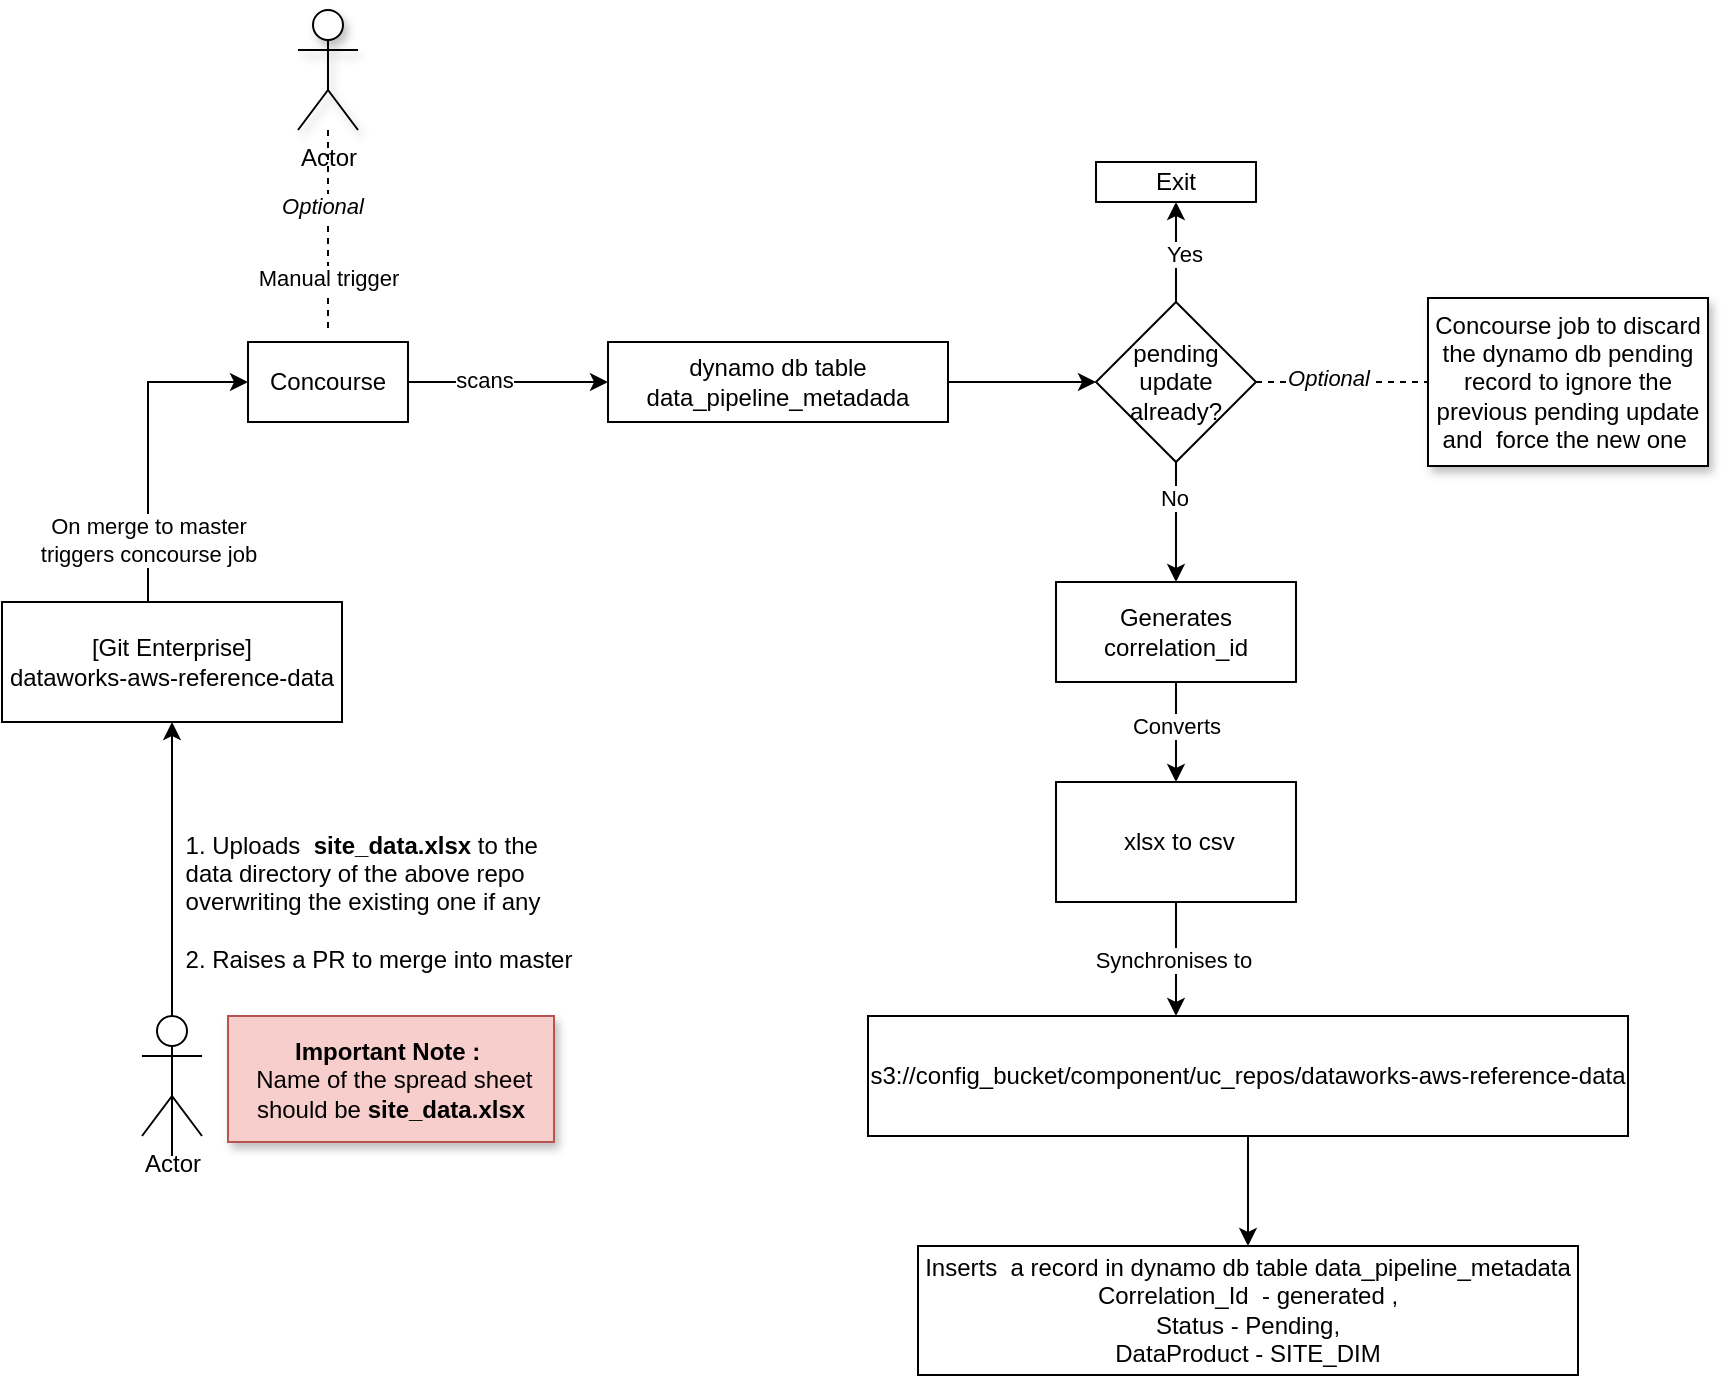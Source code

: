 <mxfile version="14.6.9" type="github">
  <diagram id="JY1vmuGkY0P2LUi2-qNI" name="Page-1">
    <mxGraphModel dx="1426" dy="794" grid="1" gridSize="10" guides="1" tooltips="1" connect="1" arrows="1" fold="1" page="1" pageScale="1" pageWidth="827" pageHeight="1169" math="0" shadow="0">
      <root>
        <mxCell id="0" />
        <mxCell id="1" parent="0" />
        <mxCell id="w1QsJmdibLaZv8pq3Ymb-13" style="edgeStyle=orthogonalEdgeStyle;rounded=0;orthogonalLoop=1;jettySize=auto;html=1;entryX=0;entryY=0.5;entryDx=0;entryDy=0;" edge="1" parent="1" source="w1QsJmdibLaZv8pq3Ymb-1" target="w1QsJmdibLaZv8pq3Ymb-26">
          <mxGeometry relative="1" as="geometry">
            <Array as="points">
              <mxPoint x="80" y="206" />
            </Array>
          </mxGeometry>
        </mxCell>
        <mxCell id="w1QsJmdibLaZv8pq3Ymb-24" value="On merge to master&lt;br&gt;triggers concourse job" style="edgeLabel;html=1;align=center;verticalAlign=middle;resizable=0;points=[];" vertex="1" connectable="0" parent="w1QsJmdibLaZv8pq3Ymb-13">
          <mxGeometry x="-0.606" relative="1" as="geometry">
            <mxPoint as="offset" />
          </mxGeometry>
        </mxCell>
        <mxCell id="w1QsJmdibLaZv8pq3Ymb-1" value="[Git Enterprise]&lt;br&gt;dataworks-aws-reference-data" style="rounded=0;whiteSpace=wrap;html=1;" vertex="1" parent="1">
          <mxGeometry x="7" y="316" width="170" height="60" as="geometry" />
        </mxCell>
        <mxCell id="w1QsJmdibLaZv8pq3Ymb-5" style="edgeStyle=orthogonalEdgeStyle;rounded=0;orthogonalLoop=1;jettySize=auto;html=1;entryX=0.5;entryY=1;entryDx=0;entryDy=0;" edge="1" parent="1" source="w1QsJmdibLaZv8pq3Ymb-3" target="w1QsJmdibLaZv8pq3Ymb-1">
          <mxGeometry relative="1" as="geometry">
            <Array as="points">
              <mxPoint x="92" y="593" />
              <mxPoint x="92" y="383" />
            </Array>
          </mxGeometry>
        </mxCell>
        <mxCell id="w1QsJmdibLaZv8pq3Ymb-3" value="Actor" style="shape=umlActor;verticalLabelPosition=bottom;verticalAlign=top;html=1;outlineConnect=0;" vertex="1" parent="1">
          <mxGeometry x="77" y="523" width="30" height="60" as="geometry" />
        </mxCell>
        <mxCell id="w1QsJmdibLaZv8pq3Ymb-7" value="&lt;div style=&quot;text-align: justify&quot;&gt;1. Uploads &amp;nbsp;&lt;b&gt;site_data.xlsx&lt;/b&gt; to the&lt;/div&gt;&lt;div style=&quot;text-align: justify&quot;&gt;data directory of the above repo&lt;/div&gt;&lt;div style=&quot;text-align: justify&quot;&gt;overwriting the existing one if any&amp;nbsp;&lt;/div&gt;&lt;div style=&quot;text-align: justify&quot;&gt;&lt;br&gt;&lt;/div&gt;&lt;div style=&quot;text-align: justify&quot;&gt;2. Raises a PR to merge into master&lt;/div&gt;" style="text;html=1;align=center;verticalAlign=middle;resizable=0;points=[];autosize=1;strokeColor=none;" vertex="1" parent="1">
          <mxGeometry x="90" y="426" width="210" height="80" as="geometry" />
        </mxCell>
        <mxCell id="w1QsJmdibLaZv8pq3Ymb-46" value="" style="edgeStyle=orthogonalEdgeStyle;rounded=0;orthogonalLoop=1;jettySize=auto;html=1;" edge="1" parent="1" source="w1QsJmdibLaZv8pq3Ymb-12" target="w1QsJmdibLaZv8pq3Ymb-45">
          <mxGeometry relative="1" as="geometry" />
        </mxCell>
        <mxCell id="w1QsJmdibLaZv8pq3Ymb-12" value="s3://config_bucket/component/uc_repos/dataworks-aws-reference-data" style="rounded=0;whiteSpace=wrap;html=1;" vertex="1" parent="1">
          <mxGeometry x="440" y="523" width="380" height="60" as="geometry" />
        </mxCell>
        <mxCell id="w1QsJmdibLaZv8pq3Ymb-16" value="Exit" style="rounded=0;whiteSpace=wrap;html=1;" vertex="1" parent="1">
          <mxGeometry x="554" y="96" width="80" height="20" as="geometry" />
        </mxCell>
        <mxCell id="w1QsJmdibLaZv8pq3Ymb-32" value="" style="edgeStyle=orthogonalEdgeStyle;rounded=0;orthogonalLoop=1;jettySize=auto;html=1;" edge="1" parent="1" source="w1QsJmdibLaZv8pq3Ymb-18" target="w1QsJmdibLaZv8pq3Ymb-16">
          <mxGeometry relative="1" as="geometry" />
        </mxCell>
        <mxCell id="w1QsJmdibLaZv8pq3Ymb-34" value="Yes" style="edgeLabel;html=1;align=center;verticalAlign=middle;resizable=0;points=[];" vertex="1" connectable="0" parent="w1QsJmdibLaZv8pq3Ymb-32">
          <mxGeometry x="-0.04" y="-4" relative="1" as="geometry">
            <mxPoint as="offset" />
          </mxGeometry>
        </mxCell>
        <mxCell id="w1QsJmdibLaZv8pq3Ymb-33" value="" style="edgeStyle=orthogonalEdgeStyle;rounded=0;orthogonalLoop=1;jettySize=auto;html=1;entryX=0.5;entryY=0;entryDx=0;entryDy=0;" edge="1" parent="1" source="w1QsJmdibLaZv8pq3Ymb-18" target="w1QsJmdibLaZv8pq3Ymb-36">
          <mxGeometry relative="1" as="geometry" />
        </mxCell>
        <mxCell id="w1QsJmdibLaZv8pq3Ymb-35" value="No" style="edgeLabel;html=1;align=center;verticalAlign=middle;resizable=0;points=[];" vertex="1" connectable="0" parent="w1QsJmdibLaZv8pq3Ymb-33">
          <mxGeometry x="-0.4" y="-1" relative="1" as="geometry">
            <mxPoint as="offset" />
          </mxGeometry>
        </mxCell>
        <mxCell id="w1QsJmdibLaZv8pq3Ymb-18" value="pending&lt;br&gt;update already?" style="rhombus;whiteSpace=wrap;html=1;" vertex="1" parent="1">
          <mxGeometry x="554" y="166" width="80" height="80" as="geometry" />
        </mxCell>
        <mxCell id="w1QsJmdibLaZv8pq3Ymb-29" value="" style="edgeStyle=orthogonalEdgeStyle;rounded=0;orthogonalLoop=1;jettySize=auto;html=1;" edge="1" parent="1" source="w1QsJmdibLaZv8pq3Ymb-26" target="w1QsJmdibLaZv8pq3Ymb-27">
          <mxGeometry relative="1" as="geometry" />
        </mxCell>
        <mxCell id="w1QsJmdibLaZv8pq3Ymb-30" value="scans" style="edgeLabel;html=1;align=center;verticalAlign=middle;resizable=0;points=[];" vertex="1" connectable="0" parent="w1QsJmdibLaZv8pq3Ymb-29">
          <mxGeometry x="-0.242" y="1" relative="1" as="geometry">
            <mxPoint as="offset" />
          </mxGeometry>
        </mxCell>
        <mxCell id="w1QsJmdibLaZv8pq3Ymb-26" value="Concourse" style="rounded=0;whiteSpace=wrap;html=1;" vertex="1" parent="1">
          <mxGeometry x="130" y="186" width="80" height="40" as="geometry" />
        </mxCell>
        <mxCell id="w1QsJmdibLaZv8pq3Ymb-42" style="edgeStyle=orthogonalEdgeStyle;rounded=0;orthogonalLoop=1;jettySize=auto;html=1;entryX=0;entryY=0.5;entryDx=0;entryDy=0;" edge="1" parent="1" source="w1QsJmdibLaZv8pq3Ymb-27" target="w1QsJmdibLaZv8pq3Ymb-18">
          <mxGeometry relative="1" as="geometry" />
        </mxCell>
        <mxCell id="w1QsJmdibLaZv8pq3Ymb-27" value="dynamo db&amp;nbsp;table &lt;br&gt;data_pipeline_metadada" style="rounded=0;whiteSpace=wrap;html=1;" vertex="1" parent="1">
          <mxGeometry x="310" y="186" width="170" height="40" as="geometry" />
        </mxCell>
        <mxCell id="w1QsJmdibLaZv8pq3Ymb-39" value="" style="edgeStyle=orthogonalEdgeStyle;rounded=0;orthogonalLoop=1;jettySize=auto;html=1;" edge="1" parent="1" source="w1QsJmdibLaZv8pq3Ymb-36" target="w1QsJmdibLaZv8pq3Ymb-38">
          <mxGeometry relative="1" as="geometry" />
        </mxCell>
        <mxCell id="w1QsJmdibLaZv8pq3Ymb-41" value="Converts" style="edgeLabel;html=1;align=center;verticalAlign=middle;resizable=0;points=[];" vertex="1" connectable="0" parent="w1QsJmdibLaZv8pq3Ymb-39">
          <mxGeometry x="-0.12" relative="1" as="geometry">
            <mxPoint as="offset" />
          </mxGeometry>
        </mxCell>
        <mxCell id="w1QsJmdibLaZv8pq3Ymb-36" value="Generates correlation_id" style="rounded=0;whiteSpace=wrap;html=1;" vertex="1" parent="1">
          <mxGeometry x="534" y="306" width="120" height="50" as="geometry" />
        </mxCell>
        <mxCell id="w1QsJmdibLaZv8pq3Ymb-40" value="Synchronises to&amp;nbsp;" style="edgeStyle=orthogonalEdgeStyle;rounded=0;orthogonalLoop=1;jettySize=auto;html=1;" edge="1" parent="1" source="w1QsJmdibLaZv8pq3Ymb-38" target="w1QsJmdibLaZv8pq3Ymb-12">
          <mxGeometry relative="1" as="geometry">
            <Array as="points">
              <mxPoint x="594" y="506" />
              <mxPoint x="594" y="506" />
            </Array>
          </mxGeometry>
        </mxCell>
        <mxCell id="w1QsJmdibLaZv8pq3Ymb-38" value="&amp;nbsp;xlsx to csv" style="rounded=0;whiteSpace=wrap;html=1;" vertex="1" parent="1">
          <mxGeometry x="534" y="406" width="120" height="60" as="geometry" />
        </mxCell>
        <mxCell id="w1QsJmdibLaZv8pq3Ymb-44" value="&lt;b&gt;Important Note :&amp;nbsp;&lt;/b&gt;&lt;br&gt;&amp;nbsp;Name of the spread sheet should be &lt;b&gt;site_data.xlsx&lt;br&gt;&lt;/b&gt;" style="text;html=1;strokeColor=#b85450;fillColor=#f8cecc;align=center;verticalAlign=middle;whiteSpace=wrap;rounded=0;shadow=1;" vertex="1" parent="1">
          <mxGeometry x="120" y="523" width="163" height="63" as="geometry" />
        </mxCell>
        <mxCell id="w1QsJmdibLaZv8pq3Ymb-45" value="Inserts &amp;nbsp;a record in dynamo db table data_pipeline_metadata&lt;br&gt;Correlation_Id &amp;nbsp;- generated ,&lt;br&gt;Status - Pending,&lt;br&gt;DataProduct - SITE_DIM&lt;br&gt;" style="rounded=0;whiteSpace=wrap;html=1;" vertex="1" parent="1">
          <mxGeometry x="465" y="638" width="330" height="64.5" as="geometry" />
        </mxCell>
        <mxCell id="w1QsJmdibLaZv8pq3Ymb-48" value="" style="endArrow=none;dashed=1;html=1;exitX=1;exitY=0.5;exitDx=0;exitDy=0;entryX=0;entryY=0.5;entryDx=0;entryDy=0;" edge="1" parent="1" source="w1QsJmdibLaZv8pq3Ymb-18" target="w1QsJmdibLaZv8pq3Ymb-52">
          <mxGeometry width="50" height="50" relative="1" as="geometry">
            <mxPoint x="390" y="390" as="sourcePoint" />
            <mxPoint x="690" y="206" as="targetPoint" />
          </mxGeometry>
        </mxCell>
        <mxCell id="w1QsJmdibLaZv8pq3Ymb-64" value="&lt;i&gt;Optional&lt;/i&gt;" style="edgeLabel;html=1;align=center;verticalAlign=middle;resizable=0;points=[];" vertex="1" connectable="0" parent="w1QsJmdibLaZv8pq3Ymb-48">
          <mxGeometry x="-0.179" y="2" relative="1" as="geometry">
            <mxPoint as="offset" />
          </mxGeometry>
        </mxCell>
        <mxCell id="w1QsJmdibLaZv8pq3Ymb-52" value="Concourse job to discard the dynamo db pending record to ignore the previous pending update and &amp;nbsp;force the new one&amp;nbsp;" style="rounded=0;whiteSpace=wrap;html=1;shadow=1;" vertex="1" parent="1">
          <mxGeometry x="720" y="164" width="140" height="84" as="geometry" />
        </mxCell>
        <mxCell id="w1QsJmdibLaZv8pq3Ymb-55" value="Actor" style="shape=umlActor;verticalLabelPosition=bottom;verticalAlign=top;html=1;outlineConnect=0;shadow=1;" vertex="1" parent="1">
          <mxGeometry x="155" y="20" width="30" height="60" as="geometry" />
        </mxCell>
        <mxCell id="w1QsJmdibLaZv8pq3Ymb-58" value="" style="endArrow=none;dashed=1;html=1;" edge="1" parent="1" source="w1QsJmdibLaZv8pq3Ymb-55">
          <mxGeometry width="50" height="50" relative="1" as="geometry">
            <mxPoint x="390" y="380" as="sourcePoint" />
            <mxPoint x="170" y="180" as="targetPoint" />
            <Array as="points" />
          </mxGeometry>
        </mxCell>
        <mxCell id="w1QsJmdibLaZv8pq3Ymb-61" value="Manual trigger" style="edgeLabel;html=1;align=center;verticalAlign=middle;resizable=0;points=[];" vertex="1" connectable="0" parent="w1QsJmdibLaZv8pq3Ymb-58">
          <mxGeometry x="0.48" relative="1" as="geometry">
            <mxPoint as="offset" />
          </mxGeometry>
        </mxCell>
        <mxCell id="w1QsJmdibLaZv8pq3Ymb-63" value="&lt;i&gt;Optional&lt;/i&gt;" style="edgeLabel;html=1;align=center;verticalAlign=middle;resizable=0;points=[];" vertex="1" connectable="0" parent="w1QsJmdibLaZv8pq3Ymb-58">
          <mxGeometry x="-0.24" y="-3" relative="1" as="geometry">
            <mxPoint as="offset" />
          </mxGeometry>
        </mxCell>
      </root>
    </mxGraphModel>
  </diagram>
</mxfile>
